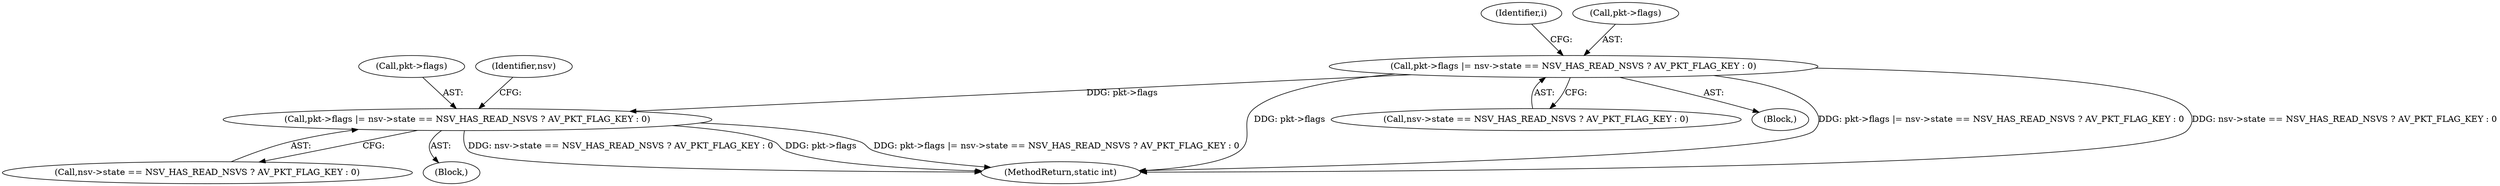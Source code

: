 digraph "0_libav_fe6eea99efac66839052af547426518efd970b24@pointer" {
"1000611" [label="(Call,pkt->flags |= nsv->state == NSV_HAS_READ_NSVS ? AV_PKT_FLAG_KEY : 0)"];
"1000405" [label="(Call,pkt->flags |= nsv->state == NSV_HAS_READ_NSVS ? AV_PKT_FLAG_KEY : 0)"];
"1000688" [label="(MethodReturn,static int)"];
"1000409" [label="(Call,nsv->state == NSV_HAS_READ_NSVS ? AV_PKT_FLAG_KEY : 0)"];
"1000419" [label="(Identifier,i)"];
"1000615" [label="(Call,nsv->state == NSV_HAS_READ_NSVS ? AV_PKT_FLAG_KEY : 0)"];
"1000405" [label="(Call,pkt->flags |= nsv->state == NSV_HAS_READ_NSVS ? AV_PKT_FLAG_KEY : 0)"];
"1000612" [label="(Call,pkt->flags)"];
"1000362" [label="(Block,)"];
"1000458" [label="(Block,)"];
"1000627" [label="(Identifier,nsv)"];
"1000611" [label="(Call,pkt->flags |= nsv->state == NSV_HAS_READ_NSVS ? AV_PKT_FLAG_KEY : 0)"];
"1000406" [label="(Call,pkt->flags)"];
"1000611" -> "1000458"  [label="AST: "];
"1000611" -> "1000615"  [label="CFG: "];
"1000612" -> "1000611"  [label="AST: "];
"1000615" -> "1000611"  [label="AST: "];
"1000627" -> "1000611"  [label="CFG: "];
"1000611" -> "1000688"  [label="DDG: pkt->flags |= nsv->state == NSV_HAS_READ_NSVS ? AV_PKT_FLAG_KEY : 0"];
"1000611" -> "1000688"  [label="DDG: nsv->state == NSV_HAS_READ_NSVS ? AV_PKT_FLAG_KEY : 0"];
"1000611" -> "1000688"  [label="DDG: pkt->flags"];
"1000405" -> "1000611"  [label="DDG: pkt->flags"];
"1000405" -> "1000362"  [label="AST: "];
"1000405" -> "1000409"  [label="CFG: "];
"1000406" -> "1000405"  [label="AST: "];
"1000409" -> "1000405"  [label="AST: "];
"1000419" -> "1000405"  [label="CFG: "];
"1000405" -> "1000688"  [label="DDG: pkt->flags |= nsv->state == NSV_HAS_READ_NSVS ? AV_PKT_FLAG_KEY : 0"];
"1000405" -> "1000688"  [label="DDG: nsv->state == NSV_HAS_READ_NSVS ? AV_PKT_FLAG_KEY : 0"];
"1000405" -> "1000688"  [label="DDG: pkt->flags"];
}
